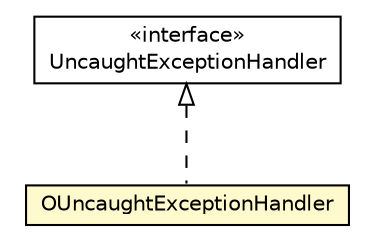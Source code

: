#!/usr/local/bin/dot
#
# Class diagram 
# Generated by UMLGraph version R5_6-24-gf6e263 (http://www.umlgraph.org/)
#

digraph G {
	edge [fontname="Helvetica",fontsize=10,labelfontname="Helvetica",labelfontsize=10];
	node [fontname="Helvetica",fontsize=10,shape=plaintext];
	nodesep=0.25;
	ranksep=0.5;
	// com.orientechnologies.common.util.OUncaughtExceptionHandler
	c7368971 [label=<<table title="com.orientechnologies.common.util.OUncaughtExceptionHandler" border="0" cellborder="1" cellspacing="0" cellpadding="2" port="p" bgcolor="lemonChiffon" href="./OUncaughtExceptionHandler.html">
		<tr><td><table border="0" cellspacing="0" cellpadding="1">
<tr><td align="center" balign="center"> OUncaughtExceptionHandler </td></tr>
		</table></td></tr>
		</table>>, URL="./OUncaughtExceptionHandler.html", fontname="Helvetica", fontcolor="black", fontsize=10.0];
	//com.orientechnologies.common.util.OUncaughtExceptionHandler implements java.lang.Thread.UncaughtExceptionHandler
	c7371517:p -> c7368971:p [dir=back,arrowtail=empty,style=dashed];
	// java.lang.Thread.UncaughtExceptionHandler
	c7371517 [label=<<table title="java.lang.Thread.UncaughtExceptionHandler" border="0" cellborder="1" cellspacing="0" cellpadding="2" port="p" href="http://java.sun.com/j2se/1.4.2/docs/api/java/lang/Thread/UncaughtExceptionHandler.html">
		<tr><td><table border="0" cellspacing="0" cellpadding="1">
<tr><td align="center" balign="center"> &#171;interface&#187; </td></tr>
<tr><td align="center" balign="center"> UncaughtExceptionHandler </td></tr>
		</table></td></tr>
		</table>>, URL="http://java.sun.com/j2se/1.4.2/docs/api/java/lang/Thread/UncaughtExceptionHandler.html", fontname="Helvetica", fontcolor="black", fontsize=10.0];
}


